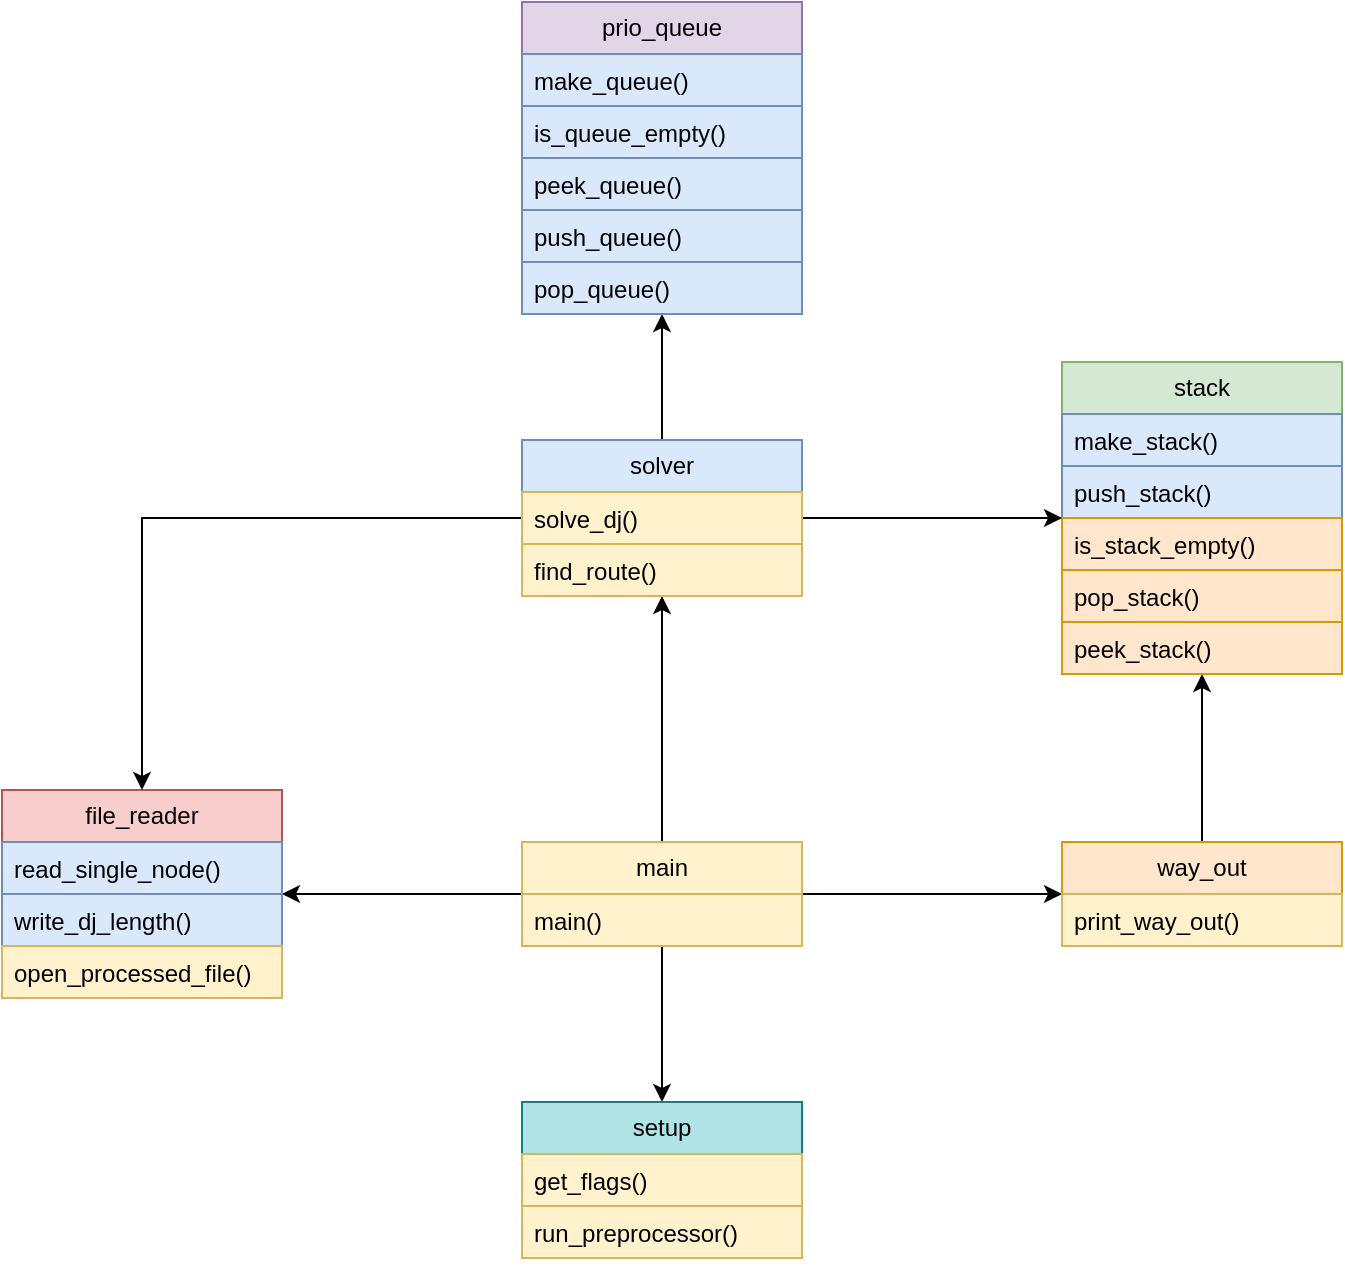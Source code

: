 <mxfile version="24.0.7" type="github">
  <diagram id="C5RBs43oDa-KdzZeNtuy" name="Page-1">
    <mxGraphModel dx="1014" dy="527" grid="1" gridSize="10" guides="1" tooltips="1" connect="1" arrows="1" fold="1" page="1" pageScale="1" pageWidth="827" pageHeight="1169" math="0" shadow="0">
      <root>
        <mxCell id="WIyWlLk6GJQsqaUBKTNV-0" />
        <mxCell id="WIyWlLk6GJQsqaUBKTNV-1" parent="WIyWlLk6GJQsqaUBKTNV-0" />
        <mxCell id="ufzgCFHDgKXn59LKtLPm-23" style="edgeStyle=orthogonalEdgeStyle;rounded=0;orthogonalLoop=1;jettySize=auto;html=1;" parent="WIyWlLk6GJQsqaUBKTNV-1" source="ufzgCFHDgKXn59LKtLPm-4" target="ufzgCFHDgKXn59LKtLPm-8" edge="1">
          <mxGeometry relative="1" as="geometry" />
        </mxCell>
        <mxCell id="ufzgCFHDgKXn59LKtLPm-29" style="edgeStyle=orthogonalEdgeStyle;rounded=0;orthogonalLoop=1;jettySize=auto;html=1;" parent="WIyWlLk6GJQsqaUBKTNV-1" source="ufzgCFHDgKXn59LKtLPm-4" target="ufzgCFHDgKXn59LKtLPm-24" edge="1">
          <mxGeometry relative="1" as="geometry" />
        </mxCell>
        <mxCell id="ufzgCFHDgKXn59LKtLPm-40" style="edgeStyle=orthogonalEdgeStyle;rounded=0;orthogonalLoop=1;jettySize=auto;html=1;exitX=0.5;exitY=0;exitDx=0;exitDy=0;entryX=0.5;entryY=1;entryDx=0;entryDy=0;" parent="WIyWlLk6GJQsqaUBKTNV-1" source="ufzgCFHDgKXn59LKtLPm-4" target="ufzgCFHDgKXn59LKtLPm-30" edge="1">
          <mxGeometry relative="1" as="geometry" />
        </mxCell>
        <mxCell id="ufzgCFHDgKXn59LKtLPm-54" style="edgeStyle=orthogonalEdgeStyle;rounded=0;orthogonalLoop=1;jettySize=auto;html=1;" parent="WIyWlLk6GJQsqaUBKTNV-1" source="ufzgCFHDgKXn59LKtLPm-4" target="ufzgCFHDgKXn59LKtLPm-50" edge="1">
          <mxGeometry relative="1" as="geometry" />
        </mxCell>
        <mxCell id="ufzgCFHDgKXn59LKtLPm-4" value="main" style="swimlane;fontStyle=0;childLayout=stackLayout;horizontal=1;startSize=26;fillColor=#fff2cc;horizontalStack=0;resizeParent=1;resizeParentMax=0;resizeLast=0;collapsible=1;marginBottom=0;whiteSpace=wrap;html=1;strokeColor=#d6b656;" parent="WIyWlLk6GJQsqaUBKTNV-1" vertex="1">
          <mxGeometry x="339" y="670" width="140" height="52" as="geometry" />
        </mxCell>
        <mxCell id="ufzgCFHDgKXn59LKtLPm-5" value="main()" style="text;strokeColor=#d6b656;fillColor=#fff2cc;align=left;verticalAlign=top;spacingLeft=4;spacingRight=4;overflow=hidden;rotatable=0;points=[[0,0.5],[1,0.5]];portConstraint=eastwest;whiteSpace=wrap;html=1;" parent="ufzgCFHDgKXn59LKtLPm-4" vertex="1">
          <mxGeometry y="26" width="140" height="26" as="geometry" />
        </mxCell>
        <mxCell id="ufzgCFHDgKXn59LKtLPm-39" style="edgeStyle=orthogonalEdgeStyle;rounded=0;orthogonalLoop=1;jettySize=auto;html=1;" parent="WIyWlLk6GJQsqaUBKTNV-1" source="ufzgCFHDgKXn59LKtLPm-8" target="ufzgCFHDgKXn59LKtLPm-12" edge="1">
          <mxGeometry relative="1" as="geometry" />
        </mxCell>
        <mxCell id="ufzgCFHDgKXn59LKtLPm-8" value="way_out" style="swimlane;fontStyle=0;childLayout=stackLayout;horizontal=1;startSize=26;fillColor=#ffe6cc;horizontalStack=0;resizeParent=1;resizeParentMax=0;resizeLast=0;collapsible=1;marginBottom=0;whiteSpace=wrap;html=1;strokeColor=#d79b00;" parent="WIyWlLk6GJQsqaUBKTNV-1" vertex="1">
          <mxGeometry x="609" y="670" width="140" height="52" as="geometry" />
        </mxCell>
        <mxCell id="ufzgCFHDgKXn59LKtLPm-9" value="print_way_out()" style="text;strokeColor=#d6b656;fillColor=#fff2cc;align=left;verticalAlign=top;spacingLeft=4;spacingRight=4;overflow=hidden;rotatable=0;points=[[0,0.5],[1,0.5]];portConstraint=eastwest;whiteSpace=wrap;html=1;" parent="ufzgCFHDgKXn59LKtLPm-8" vertex="1">
          <mxGeometry y="26" width="140" height="26" as="geometry" />
        </mxCell>
        <mxCell id="ufzgCFHDgKXn59LKtLPm-12" value="stack" style="swimlane;fontStyle=0;childLayout=stackLayout;horizontal=1;startSize=26;fillColor=#d5e8d4;horizontalStack=0;resizeParent=1;resizeParentMax=0;resizeLast=0;collapsible=1;marginBottom=0;whiteSpace=wrap;html=1;strokeColor=#82b366;" parent="WIyWlLk6GJQsqaUBKTNV-1" vertex="1">
          <mxGeometry x="609" y="430" width="140" height="156" as="geometry" />
        </mxCell>
        <mxCell id="ufzgCFHDgKXn59LKtLPm-13" value="make_stack()" style="text;strokeColor=#6c8ebf;fillColor=#dae8fc;align=left;verticalAlign=top;spacingLeft=4;spacingRight=4;overflow=hidden;rotatable=0;points=[[0,0.5],[1,0.5]];portConstraint=eastwest;whiteSpace=wrap;html=1;" parent="ufzgCFHDgKXn59LKtLPm-12" vertex="1">
          <mxGeometry y="26" width="140" height="26" as="geometry" />
        </mxCell>
        <mxCell id="ufzgCFHDgKXn59LKtLPm-15" value="push_stack()" style="text;strokeColor=#6c8ebf;fillColor=#dae8fc;align=left;verticalAlign=top;spacingLeft=4;spacingRight=4;overflow=hidden;rotatable=0;points=[[0,0.5],[1,0.5]];portConstraint=eastwest;whiteSpace=wrap;html=1;" parent="ufzgCFHDgKXn59LKtLPm-12" vertex="1">
          <mxGeometry y="52" width="140" height="26" as="geometry" />
        </mxCell>
        <mxCell id="ufzgCFHDgKXn59LKtLPm-14" value="is_stack_empty()" style="text;strokeColor=#d79b00;fillColor=#ffe6cc;align=left;verticalAlign=top;spacingLeft=4;spacingRight=4;overflow=hidden;rotatable=0;points=[[0,0.5],[1,0.5]];portConstraint=eastwest;whiteSpace=wrap;html=1;" parent="ufzgCFHDgKXn59LKtLPm-12" vertex="1">
          <mxGeometry y="78" width="140" height="26" as="geometry" />
        </mxCell>
        <mxCell id="ufzgCFHDgKXn59LKtLPm-20" value="pop_stack()" style="text;strokeColor=#d79b00;fillColor=#ffe6cc;align=left;verticalAlign=top;spacingLeft=4;spacingRight=4;overflow=hidden;rotatable=0;points=[[0,0.5],[1,0.5]];portConstraint=eastwest;whiteSpace=wrap;html=1;" parent="ufzgCFHDgKXn59LKtLPm-12" vertex="1">
          <mxGeometry y="104" width="140" height="26" as="geometry" />
        </mxCell>
        <mxCell id="ufzgCFHDgKXn59LKtLPm-21" value="peek_stack()" style="text;strokeColor=#d79b00;fillColor=#ffe6cc;align=left;verticalAlign=top;spacingLeft=4;spacingRight=4;overflow=hidden;rotatable=0;points=[[0,0.5],[1,0.5]];portConstraint=eastwest;whiteSpace=wrap;html=1;" parent="ufzgCFHDgKXn59LKtLPm-12" vertex="1">
          <mxGeometry y="130" width="140" height="26" as="geometry" />
        </mxCell>
        <mxCell id="ufzgCFHDgKXn59LKtLPm-24" value="file_reader" style="swimlane;fontStyle=0;childLayout=stackLayout;horizontal=1;startSize=26;fillColor=#f8cecc;horizontalStack=0;resizeParent=1;resizeParentMax=0;resizeLast=0;collapsible=1;marginBottom=0;whiteSpace=wrap;html=1;strokeColor=#b85450;" parent="WIyWlLk6GJQsqaUBKTNV-1" vertex="1">
          <mxGeometry x="79" y="644" width="140" height="104" as="geometry" />
        </mxCell>
        <mxCell id="ufzgCFHDgKXn59LKtLPm-25" value="read_single_node()" style="text;strokeColor=#6c8ebf;fillColor=#dae8fc;align=left;verticalAlign=top;spacingLeft=4;spacingRight=4;overflow=hidden;rotatable=0;points=[[0,0.5],[1,0.5]];portConstraint=eastwest;whiteSpace=wrap;html=1;" parent="ufzgCFHDgKXn59LKtLPm-24" vertex="1">
          <mxGeometry y="26" width="140" height="26" as="geometry" />
        </mxCell>
        <mxCell id="ufzgCFHDgKXn59LKtLPm-27" value="write_dj_length()" style="text;strokeColor=#6c8ebf;fillColor=#dae8fc;align=left;verticalAlign=top;spacingLeft=4;spacingRight=4;overflow=hidden;rotatable=0;points=[[0,0.5],[1,0.5]];portConstraint=eastwest;whiteSpace=wrap;html=1;" parent="ufzgCFHDgKXn59LKtLPm-24" vertex="1">
          <mxGeometry y="52" width="140" height="26" as="geometry" />
        </mxCell>
        <mxCell id="ufzgCFHDgKXn59LKtLPm-26" value="open_processed_file()" style="text;strokeColor=#d6b656;fillColor=#fff2cc;align=left;verticalAlign=top;spacingLeft=4;spacingRight=4;overflow=hidden;rotatable=0;points=[[0,0.5],[1,0.5]];portConstraint=eastwest;whiteSpace=wrap;html=1;" parent="ufzgCFHDgKXn59LKtLPm-24" vertex="1">
          <mxGeometry y="78" width="140" height="26" as="geometry" />
        </mxCell>
        <mxCell id="ufzgCFHDgKXn59LKtLPm-48" style="edgeStyle=orthogonalEdgeStyle;rounded=0;orthogonalLoop=1;jettySize=auto;html=1;" parent="WIyWlLk6GJQsqaUBKTNV-1" source="ufzgCFHDgKXn59LKtLPm-30" target="ufzgCFHDgKXn59LKtLPm-42" edge="1">
          <mxGeometry relative="1" as="geometry" />
        </mxCell>
        <mxCell id="4QN0Ev6it3teM7O88MBP-0" style="edgeStyle=orthogonalEdgeStyle;rounded=0;orthogonalLoop=1;jettySize=auto;html=1;" parent="WIyWlLk6GJQsqaUBKTNV-1" source="ufzgCFHDgKXn59LKtLPm-30" target="ufzgCFHDgKXn59LKtLPm-24" edge="1">
          <mxGeometry relative="1" as="geometry" />
        </mxCell>
        <mxCell id="T7qDHShuXz9FXtb6zij3-0" style="edgeStyle=orthogonalEdgeStyle;rounded=0;orthogonalLoop=1;jettySize=auto;html=1;" edge="1" parent="WIyWlLk6GJQsqaUBKTNV-1" source="ufzgCFHDgKXn59LKtLPm-30" target="ufzgCFHDgKXn59LKtLPm-12">
          <mxGeometry relative="1" as="geometry" />
        </mxCell>
        <mxCell id="ufzgCFHDgKXn59LKtLPm-30" value="solver" style="swimlane;fontStyle=0;childLayout=stackLayout;horizontal=1;startSize=26;fillColor=#dae8fc;horizontalStack=0;resizeParent=1;resizeParentMax=0;resizeLast=0;collapsible=1;marginBottom=0;whiteSpace=wrap;html=1;strokeColor=#6c8ebf;" parent="WIyWlLk6GJQsqaUBKTNV-1" vertex="1">
          <mxGeometry x="339" y="469" width="140" height="78" as="geometry" />
        </mxCell>
        <mxCell id="ufzgCFHDgKXn59LKtLPm-31" value="solve_dj()" style="text;strokeColor=#d6b656;fillColor=#fff2cc;align=left;verticalAlign=top;spacingLeft=4;spacingRight=4;overflow=hidden;rotatable=0;points=[[0,0.5],[1,0.5]];portConstraint=eastwest;whiteSpace=wrap;html=1;" parent="ufzgCFHDgKXn59LKtLPm-30" vertex="1">
          <mxGeometry y="26" width="140" height="26" as="geometry" />
        </mxCell>
        <mxCell id="ufzgCFHDgKXn59LKtLPm-32" value="find_route()" style="text;strokeColor=#d6b656;fillColor=#fff2cc;align=left;verticalAlign=top;spacingLeft=4;spacingRight=4;overflow=hidden;rotatable=0;points=[[0,0.5],[1,0.5]];portConstraint=eastwest;whiteSpace=wrap;html=1;" parent="ufzgCFHDgKXn59LKtLPm-30" vertex="1">
          <mxGeometry y="52" width="140" height="26" as="geometry" />
        </mxCell>
        <mxCell id="ufzgCFHDgKXn59LKtLPm-42" value="prio_queue" style="swimlane;fontStyle=0;childLayout=stackLayout;horizontal=1;startSize=26;fillColor=#e1d5e7;horizontalStack=0;resizeParent=1;resizeParentMax=0;resizeLast=0;collapsible=1;marginBottom=0;whiteSpace=wrap;html=1;strokeColor=#9673a6;" parent="WIyWlLk6GJQsqaUBKTNV-1" vertex="1">
          <mxGeometry x="339" y="250" width="140" height="156" as="geometry" />
        </mxCell>
        <mxCell id="ufzgCFHDgKXn59LKtLPm-43" value="make_queue()" style="text;strokeColor=#6c8ebf;fillColor=#dae8fc;align=left;verticalAlign=top;spacingLeft=4;spacingRight=4;overflow=hidden;rotatable=0;points=[[0,0.5],[1,0.5]];portConstraint=eastwest;whiteSpace=wrap;html=1;" parent="ufzgCFHDgKXn59LKtLPm-42" vertex="1">
          <mxGeometry y="26" width="140" height="26" as="geometry" />
        </mxCell>
        <mxCell id="ufzgCFHDgKXn59LKtLPm-46" value="is_queue_empty()" style="text;strokeColor=#6c8ebf;fillColor=#dae8fc;align=left;verticalAlign=top;spacingLeft=4;spacingRight=4;overflow=hidden;rotatable=0;points=[[0,0.5],[1,0.5]];portConstraint=eastwest;whiteSpace=wrap;html=1;" parent="ufzgCFHDgKXn59LKtLPm-42" vertex="1">
          <mxGeometry y="52" width="140" height="26" as="geometry" />
        </mxCell>
        <mxCell id="ufzgCFHDgKXn59LKtLPm-44" value="peek_queue()" style="text;strokeColor=#6c8ebf;fillColor=#dae8fc;align=left;verticalAlign=top;spacingLeft=4;spacingRight=4;overflow=hidden;rotatable=0;points=[[0,0.5],[1,0.5]];portConstraint=eastwest;whiteSpace=wrap;html=1;" parent="ufzgCFHDgKXn59LKtLPm-42" vertex="1">
          <mxGeometry y="78" width="140" height="26" as="geometry" />
        </mxCell>
        <mxCell id="ufzgCFHDgKXn59LKtLPm-47" value="push_queue()" style="text;strokeColor=#6c8ebf;fillColor=#dae8fc;align=left;verticalAlign=top;spacingLeft=4;spacingRight=4;overflow=hidden;rotatable=0;points=[[0,0.5],[1,0.5]];portConstraint=eastwest;whiteSpace=wrap;html=1;" parent="ufzgCFHDgKXn59LKtLPm-42" vertex="1">
          <mxGeometry y="104" width="140" height="26" as="geometry" />
        </mxCell>
        <mxCell id="ufzgCFHDgKXn59LKtLPm-45" value="pop_queue()" style="text;strokeColor=#6c8ebf;fillColor=#dae8fc;align=left;verticalAlign=top;spacingLeft=4;spacingRight=4;overflow=hidden;rotatable=0;points=[[0,0.5],[1,0.5]];portConstraint=eastwest;whiteSpace=wrap;html=1;" parent="ufzgCFHDgKXn59LKtLPm-42" vertex="1">
          <mxGeometry y="130" width="140" height="26" as="geometry" />
        </mxCell>
        <mxCell id="ufzgCFHDgKXn59LKtLPm-50" value="setup" style="swimlane;fontStyle=0;childLayout=stackLayout;horizontal=1;startSize=26;fillColor=#b0e3e6;horizontalStack=0;resizeParent=1;resizeParentMax=0;resizeLast=0;collapsible=1;marginBottom=0;whiteSpace=wrap;html=1;strokeColor=#0e8088;" parent="WIyWlLk6GJQsqaUBKTNV-1" vertex="1">
          <mxGeometry x="339" y="800" width="140" height="78" as="geometry" />
        </mxCell>
        <mxCell id="ufzgCFHDgKXn59LKtLPm-51" value="get_flags()" style="text;strokeColor=#d6b656;fillColor=#fff2cc;align=left;verticalAlign=top;spacingLeft=4;spacingRight=4;overflow=hidden;rotatable=0;points=[[0,0.5],[1,0.5]];portConstraint=eastwest;whiteSpace=wrap;html=1;" parent="ufzgCFHDgKXn59LKtLPm-50" vertex="1">
          <mxGeometry y="26" width="140" height="26" as="geometry" />
        </mxCell>
        <mxCell id="ufzgCFHDgKXn59LKtLPm-61" value="run_preprocessor()" style="text;strokeColor=#d6b656;fillColor=#fff2cc;align=left;verticalAlign=top;spacingLeft=4;spacingRight=4;overflow=hidden;rotatable=0;points=[[0,0.5],[1,0.5]];portConstraint=eastwest;whiteSpace=wrap;html=1;" parent="ufzgCFHDgKXn59LKtLPm-50" vertex="1">
          <mxGeometry y="52" width="140" height="26" as="geometry" />
        </mxCell>
      </root>
    </mxGraphModel>
  </diagram>
</mxfile>
